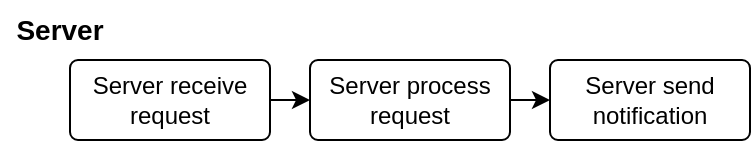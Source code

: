 <mxfile version="24.0.1" type="google">
  <diagram name="Page-1" id="uNvJEXOCaj7kMawxbA7L">
    <mxGraphModel grid="1" page="1" gridSize="10" guides="1" tooltips="1" connect="1" arrows="1" fold="1" pageScale="1" pageWidth="1169" pageHeight="827" math="0" shadow="0">
      <root>
        <mxCell id="0" />
        <mxCell id="1" parent="0" />
        <mxCell id="27a8Qs1USQBXz4flV_lZ-1" style="edgeStyle=orthogonalEdgeStyle;rounded=0;orthogonalLoop=1;jettySize=auto;html=1;exitX=1;exitY=0.5;exitDx=0;exitDy=0;entryX=0;entryY=0.5;entryDx=0;entryDy=0;" edge="1" parent="1" source="27a8Qs1USQBXz4flV_lZ-2" target="27a8Qs1USQBXz4flV_lZ-4">
          <mxGeometry relative="1" as="geometry" />
        </mxCell>
        <mxCell id="27a8Qs1USQBXz4flV_lZ-2" value="Server receive request" style="rounded=1;arcSize=10;whiteSpace=wrap;html=1;align=center;" vertex="1" parent="1">
          <mxGeometry x="305" y="270" width="100" height="40" as="geometry" />
        </mxCell>
        <mxCell id="27a8Qs1USQBXz4flV_lZ-3" style="edgeStyle=orthogonalEdgeStyle;rounded=0;orthogonalLoop=1;jettySize=auto;html=1;exitX=1;exitY=0.5;exitDx=0;exitDy=0;entryX=0;entryY=0.5;entryDx=0;entryDy=0;" edge="1" parent="1" source="27a8Qs1USQBXz4flV_lZ-4" target="27a8Qs1USQBXz4flV_lZ-5">
          <mxGeometry relative="1" as="geometry" />
        </mxCell>
        <mxCell id="27a8Qs1USQBXz4flV_lZ-4" value="Server process request" style="rounded=1;arcSize=10;whiteSpace=wrap;html=1;align=center;" vertex="1" parent="1">
          <mxGeometry x="425" y="270" width="100" height="40" as="geometry" />
        </mxCell>
        <mxCell id="27a8Qs1USQBXz4flV_lZ-5" value="Server send notification" style="rounded=1;arcSize=10;whiteSpace=wrap;html=1;align=center;" vertex="1" parent="1">
          <mxGeometry x="545" y="270" width="100" height="40" as="geometry" />
        </mxCell>
        <mxCell id="27a8Qs1USQBXz4flV_lZ-7" value="&lt;font style=&quot;font-size: 14px;&quot;&gt;&lt;b&gt;Server&lt;/b&gt;&lt;/font&gt;" style="text;html=1;align=center;verticalAlign=middle;whiteSpace=wrap;rounded=0;" vertex="1" parent="1">
          <mxGeometry x="270" y="240" width="60" height="30" as="geometry" />
        </mxCell>
      </root>
    </mxGraphModel>
  </diagram>
</mxfile>

